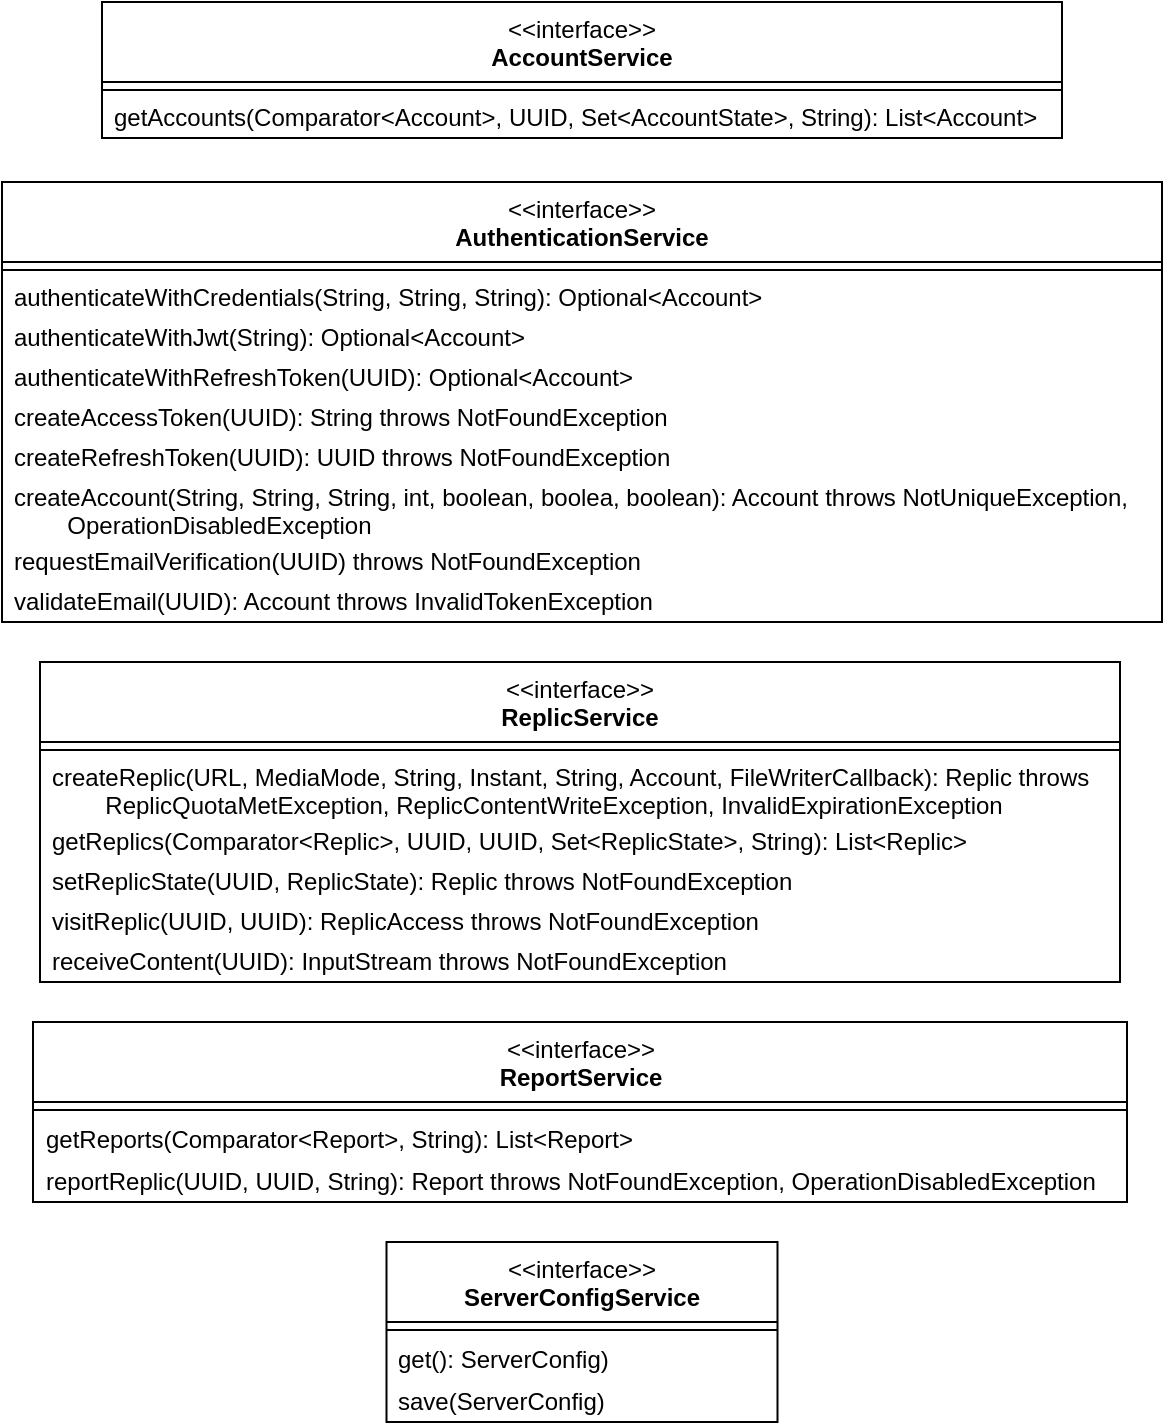 <mxfile version="28.2.5">
  <diagram name="Seite-1" id="tv3RCUC1lsHie5otSo7a">
    <mxGraphModel dx="1678" dy="972" grid="1" gridSize="10" guides="1" tooltips="1" connect="1" arrows="1" fold="1" page="1" pageScale="1" pageWidth="827" pageHeight="1169" math="0" shadow="0">
      <root>
        <mxCell id="0" />
        <mxCell id="1" parent="0" />
        <mxCell id="or_CeoF1ms0C0JRZWl1a-1" value="&amp;lt;&amp;lt;interface&amp;gt;&amp;gt;&lt;br&gt;&lt;b&gt;AccountService&lt;/b&gt;&lt;div&gt;&lt;br/&gt;&lt;/div&gt;" style="swimlane;fontStyle=0;align=center;verticalAlign=top;childLayout=stackLayout;horizontal=1;startSize=40;horizontalStack=0;resizeParent=1;resizeParentMax=0;resizeLast=0;collapsible=0;marginBottom=0;html=1;whiteSpace=wrap;" vertex="1" parent="1">
          <mxGeometry x="174" y="40" width="480" height="68" as="geometry" />
        </mxCell>
        <mxCell id="or_CeoF1ms0C0JRZWl1a-6" value="" style="line;strokeWidth=1;fillColor=none;align=left;verticalAlign=middle;spacingTop=-1;spacingLeft=3;spacingRight=3;rotatable=0;labelPosition=right;points=[];portConstraint=eastwest;" vertex="1" parent="or_CeoF1ms0C0JRZWl1a-1">
          <mxGeometry y="40" width="480" height="8" as="geometry" />
        </mxCell>
        <mxCell id="or_CeoF1ms0C0JRZWl1a-8" value="getAccounts(Comparator&amp;lt;Account&amp;gt;, UUID, Set&amp;lt;AccountState&amp;gt;, String): List&amp;lt;Account&amp;gt;" style="text;html=1;strokeColor=none;fillColor=none;align=left;verticalAlign=middle;spacingLeft=4;spacingRight=4;overflow=hidden;rotatable=0;points=[[0,0.5],[1,0.5]];portConstraint=eastwest;whiteSpace=wrap;" vertex="1" parent="or_CeoF1ms0C0JRZWl1a-1">
          <mxGeometry y="48" width="480" height="20" as="geometry" />
        </mxCell>
        <mxCell id="or_CeoF1ms0C0JRZWl1a-9" value="&amp;lt;&amp;lt;interface&amp;gt;&amp;gt;&lt;br&gt;&lt;b&gt;AuthenticationService&lt;/b&gt;&lt;div&gt;&lt;br&gt;&lt;/div&gt;" style="swimlane;fontStyle=0;align=center;verticalAlign=top;childLayout=stackLayout;horizontal=1;startSize=40;horizontalStack=0;resizeParent=1;resizeParentMax=0;resizeLast=0;collapsible=0;marginBottom=0;html=1;whiteSpace=wrap;" vertex="1" parent="1">
          <mxGeometry x="124" y="130" width="580" height="220" as="geometry" />
        </mxCell>
        <mxCell id="or_CeoF1ms0C0JRZWl1a-10" value="" style="line;strokeWidth=1;fillColor=none;align=left;verticalAlign=middle;spacingTop=-1;spacingLeft=3;spacingRight=3;rotatable=0;labelPosition=right;points=[];portConstraint=eastwest;" vertex="1" parent="or_CeoF1ms0C0JRZWl1a-9">
          <mxGeometry y="40" width="580" height="8" as="geometry" />
        </mxCell>
        <mxCell id="or_CeoF1ms0C0JRZWl1a-11" value="authenticateWithCredentials(String, String, String): Optional&amp;lt;Account&amp;gt;" style="text;html=1;strokeColor=none;fillColor=none;align=left;verticalAlign=middle;spacingLeft=4;spacingRight=4;overflow=hidden;rotatable=0;points=[[0,0.5],[1,0.5]];portConstraint=eastwest;whiteSpace=wrap;" vertex="1" parent="or_CeoF1ms0C0JRZWl1a-9">
          <mxGeometry y="48" width="580" height="20" as="geometry" />
        </mxCell>
        <mxCell id="or_CeoF1ms0C0JRZWl1a-12" value="authenticateWithJwt(String): Optional&amp;lt;Account&amp;gt;" style="text;html=1;strokeColor=none;fillColor=none;align=left;verticalAlign=middle;spacingLeft=4;spacingRight=4;overflow=hidden;rotatable=0;points=[[0,0.5],[1,0.5]];portConstraint=eastwest;whiteSpace=wrap;" vertex="1" parent="or_CeoF1ms0C0JRZWl1a-9">
          <mxGeometry y="68" width="580" height="20" as="geometry" />
        </mxCell>
        <mxCell id="or_CeoF1ms0C0JRZWl1a-13" value="authenticateWithRefreshToken(UUID): Optional&amp;lt;Account&amp;gt;" style="text;html=1;strokeColor=none;fillColor=none;align=left;verticalAlign=middle;spacingLeft=4;spacingRight=4;overflow=hidden;rotatable=0;points=[[0,0.5],[1,0.5]];portConstraint=eastwest;whiteSpace=wrap;" vertex="1" parent="or_CeoF1ms0C0JRZWl1a-9">
          <mxGeometry y="88" width="580" height="20" as="geometry" />
        </mxCell>
        <mxCell id="or_CeoF1ms0C0JRZWl1a-14" value="createAccessToken(UUID): String throws NotFoundException" style="text;html=1;strokeColor=none;fillColor=none;align=left;verticalAlign=middle;spacingLeft=4;spacingRight=4;overflow=hidden;rotatable=0;points=[[0,0.5],[1,0.5]];portConstraint=eastwest;whiteSpace=wrap;" vertex="1" parent="or_CeoF1ms0C0JRZWl1a-9">
          <mxGeometry y="108" width="580" height="20" as="geometry" />
        </mxCell>
        <mxCell id="or_CeoF1ms0C0JRZWl1a-15" value="createRefreshToken(UUID): UUID throws NotFoundException" style="text;html=1;strokeColor=none;fillColor=none;align=left;verticalAlign=middle;spacingLeft=4;spacingRight=4;overflow=hidden;rotatable=0;points=[[0,0.5],[1,0.5]];portConstraint=eastwest;whiteSpace=wrap;" vertex="1" parent="or_CeoF1ms0C0JRZWl1a-9">
          <mxGeometry y="128" width="580" height="20" as="geometry" />
        </mxCell>
        <mxCell id="or_CeoF1ms0C0JRZWl1a-16" value="createAccount(String, String, String, int, boolean, boolea, boolean): Account throws NotUniqueException, &lt;span style=&quot;white-space: pre;&quot;&gt;&#x9;&lt;/span&gt;OperationDisabledException" style="text;html=1;strokeColor=none;fillColor=none;align=left;verticalAlign=middle;spacingLeft=4;spacingRight=4;overflow=hidden;rotatable=0;points=[[0,0.5],[1,0.5]];portConstraint=eastwest;whiteSpace=wrap;" vertex="1" parent="or_CeoF1ms0C0JRZWl1a-9">
          <mxGeometry y="148" width="580" height="32" as="geometry" />
        </mxCell>
        <mxCell id="or_CeoF1ms0C0JRZWl1a-17" value="requestEmailVerification(UUID) throws NotFoundException" style="text;html=1;strokeColor=none;fillColor=none;align=left;verticalAlign=middle;spacingLeft=4;spacingRight=4;overflow=hidden;rotatable=0;points=[[0,0.5],[1,0.5]];portConstraint=eastwest;whiteSpace=wrap;" vertex="1" parent="or_CeoF1ms0C0JRZWl1a-9">
          <mxGeometry y="180" width="580" height="20" as="geometry" />
        </mxCell>
        <mxCell id="or_CeoF1ms0C0JRZWl1a-18" value="validateEmail(UUID): Account throws InvalidTokenException" style="text;html=1;strokeColor=none;fillColor=none;align=left;verticalAlign=middle;spacingLeft=4;spacingRight=4;overflow=hidden;rotatable=0;points=[[0,0.5],[1,0.5]];portConstraint=eastwest;whiteSpace=wrap;" vertex="1" parent="or_CeoF1ms0C0JRZWl1a-9">
          <mxGeometry y="200" width="580" height="20" as="geometry" />
        </mxCell>
        <mxCell id="or_CeoF1ms0C0JRZWl1a-19" value="&amp;lt;&amp;lt;interface&amp;gt;&amp;gt;&lt;br&gt;&lt;b&gt;ReplicService&lt;/b&gt;&lt;div&gt;&lt;br&gt;&lt;/div&gt;" style="swimlane;fontStyle=0;align=center;verticalAlign=top;childLayout=stackLayout;horizontal=1;startSize=40;horizontalStack=0;resizeParent=1;resizeParentMax=0;resizeLast=0;collapsible=0;marginBottom=0;html=1;whiteSpace=wrap;" vertex="1" parent="1">
          <mxGeometry x="143" y="370" width="540" height="160" as="geometry" />
        </mxCell>
        <mxCell id="or_CeoF1ms0C0JRZWl1a-20" value="" style="line;strokeWidth=1;fillColor=none;align=left;verticalAlign=middle;spacingTop=-1;spacingLeft=3;spacingRight=3;rotatable=0;labelPosition=right;points=[];portConstraint=eastwest;" vertex="1" parent="or_CeoF1ms0C0JRZWl1a-19">
          <mxGeometry y="40" width="540" height="8" as="geometry" />
        </mxCell>
        <mxCell id="or_CeoF1ms0C0JRZWl1a-21" value="&lt;div&gt;createReplic(URL, MediaMode, String, Instant, String, Account, FileWriterCallback): Replic throws&lt;/div&gt;&lt;div&gt;&lt;span style=&quot;white-space: pre;&quot;&gt;&#x9;ReplicQuotaMetException, ReplicContentWriteException, InvalidExpirationException&lt;/span&gt;&lt;/div&gt;" style="text;html=1;strokeColor=none;fillColor=none;align=left;verticalAlign=middle;spacingLeft=4;spacingRight=4;overflow=hidden;rotatable=0;points=[[0,0.5],[1,0.5]];portConstraint=eastwest;whiteSpace=wrap;" vertex="1" parent="or_CeoF1ms0C0JRZWl1a-19">
          <mxGeometry y="48" width="540" height="32" as="geometry" />
        </mxCell>
        <mxCell id="or_CeoF1ms0C0JRZWl1a-22" value="getReplics(Comparator&amp;lt;Replic&amp;gt;, UUID, UUID, Set&amp;lt;ReplicState&amp;gt;, String): List&amp;lt;Replic&amp;gt;" style="text;html=1;strokeColor=none;fillColor=none;align=left;verticalAlign=middle;spacingLeft=4;spacingRight=4;overflow=hidden;rotatable=0;points=[[0,0.5],[1,0.5]];portConstraint=eastwest;whiteSpace=wrap;" vertex="1" parent="or_CeoF1ms0C0JRZWl1a-19">
          <mxGeometry y="80" width="540" height="20" as="geometry" />
        </mxCell>
        <mxCell id="or_CeoF1ms0C0JRZWl1a-23" value="setReplicState(UUID, ReplicState): Replic throws NotFoundException" style="text;html=1;strokeColor=none;fillColor=none;align=left;verticalAlign=middle;spacingLeft=4;spacingRight=4;overflow=hidden;rotatable=0;points=[[0,0.5],[1,0.5]];portConstraint=eastwest;whiteSpace=wrap;" vertex="1" parent="or_CeoF1ms0C0JRZWl1a-19">
          <mxGeometry y="100" width="540" height="20" as="geometry" />
        </mxCell>
        <mxCell id="or_CeoF1ms0C0JRZWl1a-24" value="visitReplic(UUID, UUID): ReplicAccess throws NotFoundException" style="text;html=1;strokeColor=none;fillColor=none;align=left;verticalAlign=middle;spacingLeft=4;spacingRight=4;overflow=hidden;rotatable=0;points=[[0,0.5],[1,0.5]];portConstraint=eastwest;whiteSpace=wrap;" vertex="1" parent="or_CeoF1ms0C0JRZWl1a-19">
          <mxGeometry y="120" width="540" height="20" as="geometry" />
        </mxCell>
        <mxCell id="or_CeoF1ms0C0JRZWl1a-25" value="receiveContent(UUID): InputStream throws NotFoundException" style="text;html=1;strokeColor=none;fillColor=none;align=left;verticalAlign=middle;spacingLeft=4;spacingRight=4;overflow=hidden;rotatable=0;points=[[0,0.5],[1,0.5]];portConstraint=eastwest;whiteSpace=wrap;" vertex="1" parent="or_CeoF1ms0C0JRZWl1a-19">
          <mxGeometry y="140" width="540" height="20" as="geometry" />
        </mxCell>
        <mxCell id="or_CeoF1ms0C0JRZWl1a-29" value="&amp;lt;&amp;lt;interface&amp;gt;&amp;gt;&lt;br&gt;&lt;b&gt;ReportService&lt;/b&gt;&lt;div&gt;&lt;br&gt;&lt;/div&gt;" style="swimlane;fontStyle=0;align=center;verticalAlign=top;childLayout=stackLayout;horizontal=1;startSize=40;horizontalStack=0;resizeParent=1;resizeParentMax=0;resizeLast=0;collapsible=0;marginBottom=0;html=1;whiteSpace=wrap;" vertex="1" parent="1">
          <mxGeometry x="139.5" y="550" width="547" height="90" as="geometry" />
        </mxCell>
        <mxCell id="or_CeoF1ms0C0JRZWl1a-30" value="" style="line;strokeWidth=1;fillColor=none;align=left;verticalAlign=middle;spacingTop=-1;spacingLeft=3;spacingRight=3;rotatable=0;labelPosition=right;points=[];portConstraint=eastwest;" vertex="1" parent="or_CeoF1ms0C0JRZWl1a-29">
          <mxGeometry y="40" width="547" height="8" as="geometry" />
        </mxCell>
        <mxCell id="or_CeoF1ms0C0JRZWl1a-31" value="getReports(Comparator&amp;lt;Report&amp;gt;, String): List&amp;lt;Report&amp;gt;" style="text;html=1;strokeColor=none;fillColor=none;align=left;verticalAlign=middle;spacingLeft=4;spacingRight=4;overflow=hidden;rotatable=0;points=[[0,0.5],[1,0.5]];portConstraint=eastwest;whiteSpace=wrap;" vertex="1" parent="or_CeoF1ms0C0JRZWl1a-29">
          <mxGeometry y="48" width="547" height="22" as="geometry" />
        </mxCell>
        <mxCell id="or_CeoF1ms0C0JRZWl1a-32" value="reportReplic(UUID, UUID, String): Report throws NotFoundException, OperationDisabledException" style="text;html=1;strokeColor=none;fillColor=none;align=left;verticalAlign=middle;spacingLeft=4;spacingRight=4;overflow=hidden;rotatable=0;points=[[0,0.5],[1,0.5]];portConstraint=eastwest;whiteSpace=wrap;" vertex="1" parent="or_CeoF1ms0C0JRZWl1a-29">
          <mxGeometry y="70" width="547" height="20" as="geometry" />
        </mxCell>
        <mxCell id="or_CeoF1ms0C0JRZWl1a-36" value="&amp;lt;&amp;lt;interface&amp;gt;&amp;gt;&lt;br&gt;&lt;b&gt;ServerConfigService&lt;/b&gt;&lt;div&gt;&lt;br&gt;&lt;/div&gt;" style="swimlane;fontStyle=0;align=center;verticalAlign=top;childLayout=stackLayout;horizontal=1;startSize=40;horizontalStack=0;resizeParent=1;resizeParentMax=0;resizeLast=0;collapsible=0;marginBottom=0;html=1;whiteSpace=wrap;" vertex="1" parent="1">
          <mxGeometry x="316.25" y="660" width="195.5" height="90" as="geometry" />
        </mxCell>
        <mxCell id="or_CeoF1ms0C0JRZWl1a-37" value="" style="line;strokeWidth=1;fillColor=none;align=left;verticalAlign=middle;spacingTop=-1;spacingLeft=3;spacingRight=3;rotatable=0;labelPosition=right;points=[];portConstraint=eastwest;" vertex="1" parent="or_CeoF1ms0C0JRZWl1a-36">
          <mxGeometry y="40" width="195.5" height="8" as="geometry" />
        </mxCell>
        <mxCell id="or_CeoF1ms0C0JRZWl1a-38" value="get(): ServerConfig)" style="text;html=1;strokeColor=none;fillColor=none;align=left;verticalAlign=middle;spacingLeft=4;spacingRight=4;overflow=hidden;rotatable=0;points=[[0,0.5],[1,0.5]];portConstraint=eastwest;whiteSpace=wrap;" vertex="1" parent="or_CeoF1ms0C0JRZWl1a-36">
          <mxGeometry y="48" width="195.5" height="22" as="geometry" />
        </mxCell>
        <mxCell id="or_CeoF1ms0C0JRZWl1a-39" value="save(ServerConfig)" style="text;html=1;strokeColor=none;fillColor=none;align=left;verticalAlign=middle;spacingLeft=4;spacingRight=4;overflow=hidden;rotatable=0;points=[[0,0.5],[1,0.5]];portConstraint=eastwest;whiteSpace=wrap;" vertex="1" parent="or_CeoF1ms0C0JRZWl1a-36">
          <mxGeometry y="70" width="195.5" height="20" as="geometry" />
        </mxCell>
      </root>
    </mxGraphModel>
  </diagram>
</mxfile>
